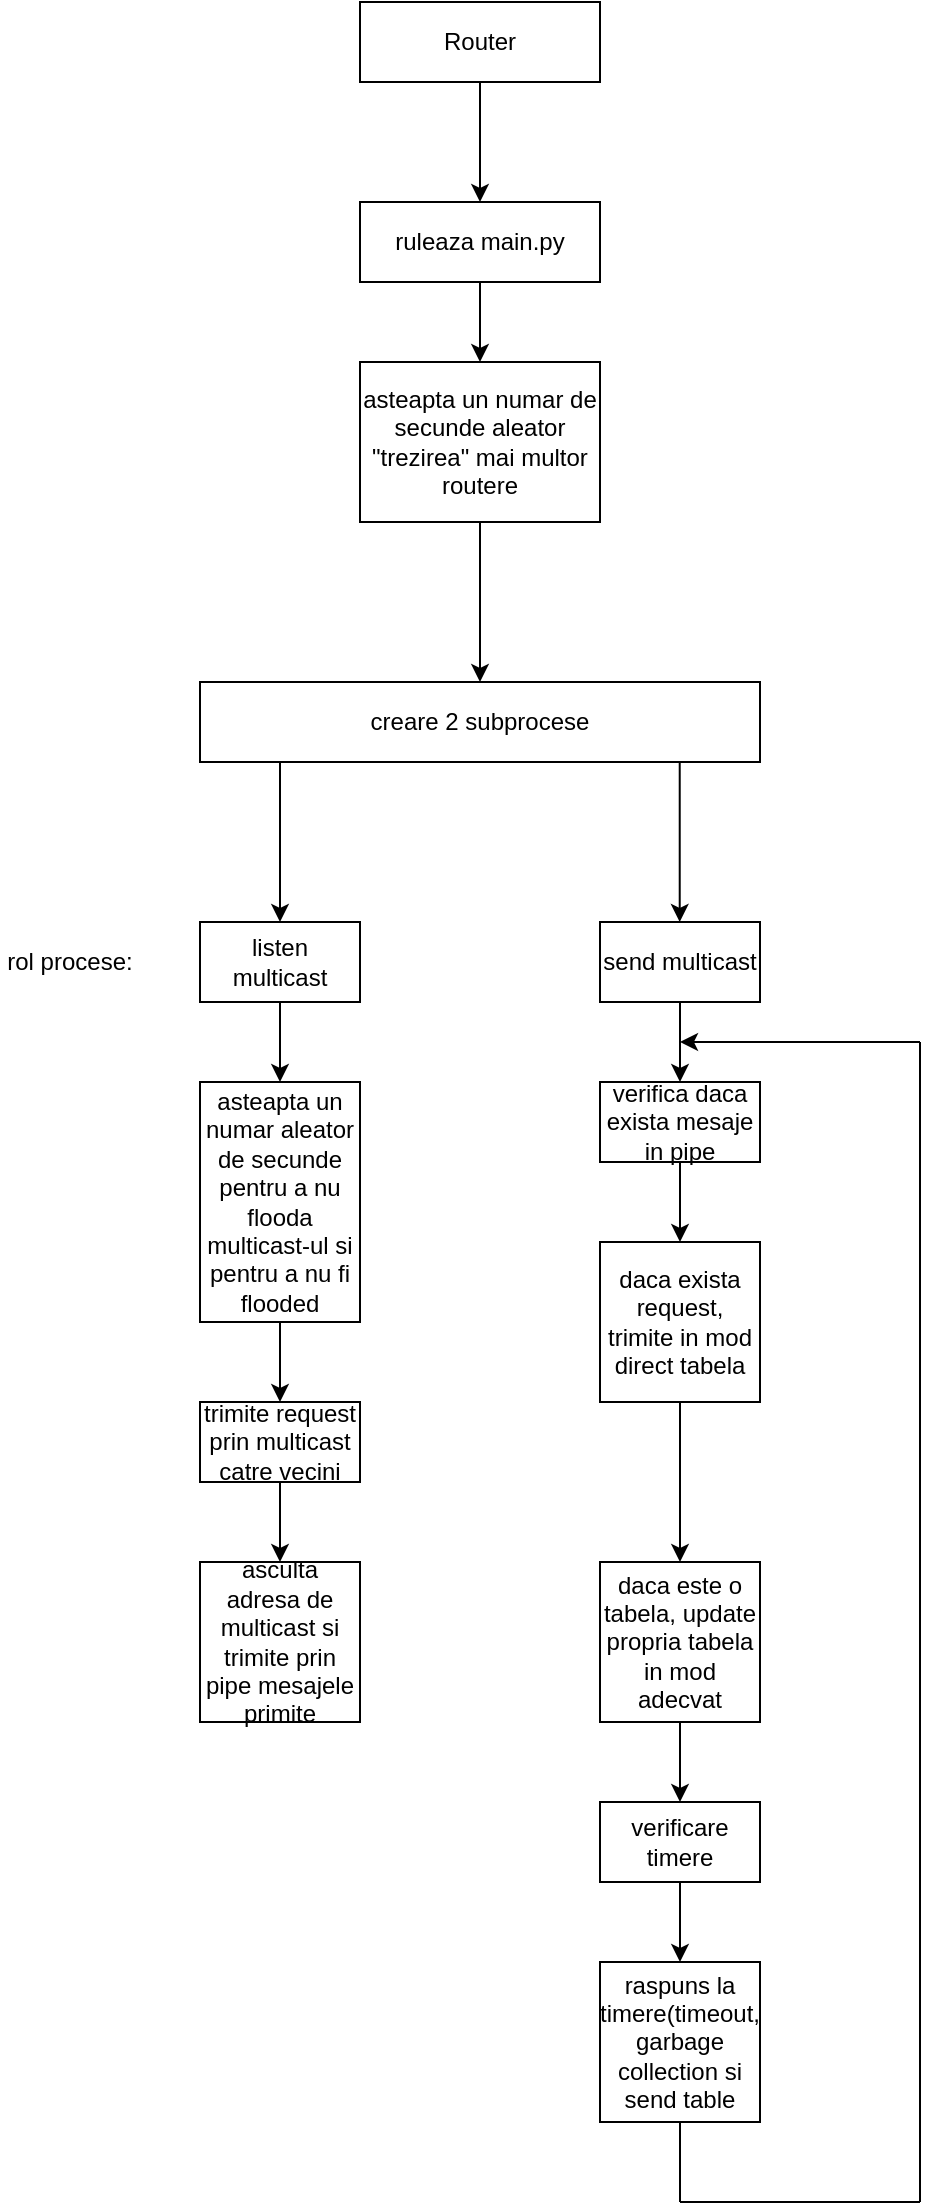 <mxfile version="24.8.4">
  <diagram name="Page-1" id="0eYPDyYmNmTFAocLTI0m">
    <mxGraphModel dx="1346" dy="1842" grid="1" gridSize="10" guides="1" tooltips="1" connect="1" arrows="1" fold="1" page="1" pageScale="1" pageWidth="850" pageHeight="1100" math="0" shadow="0">
      <root>
        <mxCell id="0" />
        <mxCell id="1" parent="0" />
        <mxCell id="gSLHVhgXF4MJ-gGoYyj0-1" value="Router" style="rounded=0;whiteSpace=wrap;html=1;" parent="1" vertex="1">
          <mxGeometry x="120" y="-140" width="120" height="40" as="geometry" />
        </mxCell>
        <mxCell id="gSLHVhgXF4MJ-gGoYyj0-5" value="creare 2 subprocese" style="rounded=0;whiteSpace=wrap;html=1;" parent="1" vertex="1">
          <mxGeometry x="40" y="200" width="280" height="40" as="geometry" />
        </mxCell>
        <mxCell id="gSLHVhgXF4MJ-gGoYyj0-6" value="" style="endArrow=classic;html=1;rounded=0;exitX=0.25;exitY=1;exitDx=0;exitDy=0;" parent="1" edge="1">
          <mxGeometry width="50" height="50" relative="1" as="geometry">
            <mxPoint x="80" y="240" as="sourcePoint" />
            <mxPoint x="80" y="320" as="targetPoint" />
          </mxGeometry>
        </mxCell>
        <mxCell id="gSLHVhgXF4MJ-gGoYyj0-7" value="" style="endArrow=classic;html=1;rounded=0;exitX=0.75;exitY=1;exitDx=0;exitDy=0;" parent="1" edge="1">
          <mxGeometry width="50" height="50" relative="1" as="geometry">
            <mxPoint x="279.86" y="240" as="sourcePoint" />
            <mxPoint x="279.86" y="320" as="targetPoint" />
          </mxGeometry>
        </mxCell>
        <mxCell id="gSLHVhgXF4MJ-gGoYyj0-8" value="listen multicast" style="rounded=0;whiteSpace=wrap;html=1;" parent="1" vertex="1">
          <mxGeometry x="40" y="320" width="80" height="40" as="geometry" />
        </mxCell>
        <mxCell id="gSLHVhgXF4MJ-gGoYyj0-9" value="send multicast" style="rounded=0;whiteSpace=wrap;html=1;" parent="1" vertex="1">
          <mxGeometry x="240" y="320" width="80" height="40" as="geometry" />
        </mxCell>
        <mxCell id="gSLHVhgXF4MJ-gGoYyj0-11" value="" style="endArrow=classic;html=1;rounded=0;exitX=0.5;exitY=1;exitDx=0;exitDy=0;" parent="1" source="gSLHVhgXF4MJ-gGoYyj0-8" edge="1">
          <mxGeometry width="50" height="50" relative="1" as="geometry">
            <mxPoint x="160" y="310" as="sourcePoint" />
            <mxPoint x="80" y="400" as="targetPoint" />
          </mxGeometry>
        </mxCell>
        <mxCell id="gSLHVhgXF4MJ-gGoYyj0-12" value="asteapta un numar aleator de secunde pentru a nu flooda multicast-ul si pentru a nu fi flooded" style="rounded=0;whiteSpace=wrap;html=1;" parent="1" vertex="1">
          <mxGeometry x="40" y="400" width="80" height="120" as="geometry" />
        </mxCell>
        <mxCell id="gSLHVhgXF4MJ-gGoYyj0-13" value="rol procese:" style="text;html=1;align=center;verticalAlign=middle;whiteSpace=wrap;rounded=0;" parent="1" vertex="1">
          <mxGeometry x="-60" y="325" width="70" height="30" as="geometry" />
        </mxCell>
        <mxCell id="gSLHVhgXF4MJ-gGoYyj0-14" value="" style="endArrow=classic;html=1;rounded=0;exitX=0.5;exitY=1;exitDx=0;exitDy=0;" parent="1" source="gSLHVhgXF4MJ-gGoYyj0-12" edge="1">
          <mxGeometry width="50" height="50" relative="1" as="geometry">
            <mxPoint x="150" y="380" as="sourcePoint" />
            <mxPoint x="80" y="560" as="targetPoint" />
          </mxGeometry>
        </mxCell>
        <mxCell id="gSLHVhgXF4MJ-gGoYyj0-15" value="trimite request prin multicast catre vecini" style="rounded=0;whiteSpace=wrap;html=1;" parent="1" vertex="1">
          <mxGeometry x="40" y="560" width="80" height="40" as="geometry" />
        </mxCell>
        <mxCell id="gSLHVhgXF4MJ-gGoYyj0-16" value="" style="endArrow=classic;html=1;rounded=0;exitX=0.5;exitY=1;exitDx=0;exitDy=0;" parent="1" source="gSLHVhgXF4MJ-gGoYyj0-15" edge="1">
          <mxGeometry width="50" height="50" relative="1" as="geometry">
            <mxPoint x="150" y="440" as="sourcePoint" />
            <mxPoint x="80" y="640" as="targetPoint" />
          </mxGeometry>
        </mxCell>
        <mxCell id="gSLHVhgXF4MJ-gGoYyj0-17" value="asculta adresa de multicast si trimite prin pipe mesajele primite" style="rounded=0;whiteSpace=wrap;html=1;" parent="1" vertex="1">
          <mxGeometry x="40" y="640" width="80" height="80" as="geometry" />
        </mxCell>
        <mxCell id="gSLHVhgXF4MJ-gGoYyj0-18" value="" style="endArrow=classic;html=1;rounded=0;exitX=0.5;exitY=1;exitDx=0;exitDy=0;" parent="1" source="gSLHVhgXF4MJ-gGoYyj0-9" edge="1">
          <mxGeometry width="50" height="50" relative="1" as="geometry">
            <mxPoint x="120" y="560" as="sourcePoint" />
            <mxPoint x="280" y="400" as="targetPoint" />
          </mxGeometry>
        </mxCell>
        <mxCell id="gSLHVhgXF4MJ-gGoYyj0-19" value="verifica daca exista mesaje in pipe" style="rounded=0;whiteSpace=wrap;html=1;" parent="1" vertex="1">
          <mxGeometry x="240" y="400" width="80" height="40" as="geometry" />
        </mxCell>
        <mxCell id="gSLHVhgXF4MJ-gGoYyj0-20" value="" style="endArrow=classic;html=1;rounded=0;exitX=0.5;exitY=1;exitDx=0;exitDy=0;" parent="1" source="gSLHVhgXF4MJ-gGoYyj0-19" edge="1">
          <mxGeometry width="50" height="50" relative="1" as="geometry">
            <mxPoint x="200" y="520" as="sourcePoint" />
            <mxPoint x="280" y="480" as="targetPoint" />
          </mxGeometry>
        </mxCell>
        <mxCell id="gSLHVhgXF4MJ-gGoYyj0-23" value="daca exista request, trimite in mod direct tabela" style="rounded=0;whiteSpace=wrap;html=1;" parent="1" vertex="1">
          <mxGeometry x="240" y="480" width="80" height="80" as="geometry" />
        </mxCell>
        <mxCell id="gSLHVhgXF4MJ-gGoYyj0-25" value="" style="endArrow=classic;html=1;rounded=0;exitX=0.5;exitY=1;exitDx=0;exitDy=0;" parent="1" source="gSLHVhgXF4MJ-gGoYyj0-23" edge="1">
          <mxGeometry width="50" height="50" relative="1" as="geometry">
            <mxPoint x="270" y="600" as="sourcePoint" />
            <mxPoint x="280" y="640" as="targetPoint" />
          </mxGeometry>
        </mxCell>
        <mxCell id="gSLHVhgXF4MJ-gGoYyj0-26" value="daca este o tabela, update propria tabela in mod adecvat" style="rounded=0;whiteSpace=wrap;html=1;" parent="1" vertex="1">
          <mxGeometry x="240" y="640" width="80" height="80" as="geometry" />
        </mxCell>
        <mxCell id="gSLHVhgXF4MJ-gGoYyj0-27" value="verificare timere" style="rounded=0;whiteSpace=wrap;html=1;" parent="1" vertex="1">
          <mxGeometry x="240" y="760" width="80" height="40" as="geometry" />
        </mxCell>
        <mxCell id="gSLHVhgXF4MJ-gGoYyj0-28" value="raspuns la timere(timeout, garbage collection si send table" style="rounded=0;whiteSpace=wrap;html=1;" parent="1" vertex="1">
          <mxGeometry x="240" y="840" width="80" height="80" as="geometry" />
        </mxCell>
        <mxCell id="gSLHVhgXF4MJ-gGoYyj0-29" value="" style="endArrow=classic;html=1;rounded=0;exitX=0.5;exitY=1;exitDx=0;exitDy=0;entryX=0.5;entryY=0;entryDx=0;entryDy=0;" parent="1" source="gSLHVhgXF4MJ-gGoYyj0-26" target="gSLHVhgXF4MJ-gGoYyj0-27" edge="1">
          <mxGeometry width="50" height="50" relative="1" as="geometry">
            <mxPoint x="150" y="750" as="sourcePoint" />
            <mxPoint x="190" y="780" as="targetPoint" />
          </mxGeometry>
        </mxCell>
        <mxCell id="gSLHVhgXF4MJ-gGoYyj0-30" value="" style="endArrow=classic;html=1;rounded=0;exitX=0.5;exitY=1;exitDx=0;exitDy=0;entryX=0.5;entryY=0;entryDx=0;entryDy=0;" parent="1" source="gSLHVhgXF4MJ-gGoYyj0-27" target="gSLHVhgXF4MJ-gGoYyj0-28" edge="1">
          <mxGeometry width="50" height="50" relative="1" as="geometry">
            <mxPoint x="170" y="870" as="sourcePoint" />
            <mxPoint x="190" y="800" as="targetPoint" />
          </mxGeometry>
        </mxCell>
        <mxCell id="gSLHVhgXF4MJ-gGoYyj0-32" value="" style="endArrow=none;html=1;rounded=0;exitX=0.5;exitY=1;exitDx=0;exitDy=0;" parent="1" source="gSLHVhgXF4MJ-gGoYyj0-28" edge="1">
          <mxGeometry width="50" height="50" relative="1" as="geometry">
            <mxPoint x="170" y="690" as="sourcePoint" />
            <mxPoint x="280" y="960" as="targetPoint" />
          </mxGeometry>
        </mxCell>
        <mxCell id="gSLHVhgXF4MJ-gGoYyj0-33" value="" style="endArrow=none;html=1;rounded=0;" parent="1" edge="1">
          <mxGeometry width="50" height="50" relative="1" as="geometry">
            <mxPoint x="280" y="960" as="sourcePoint" />
            <mxPoint x="400" y="960" as="targetPoint" />
          </mxGeometry>
        </mxCell>
        <mxCell id="gSLHVhgXF4MJ-gGoYyj0-34" value="" style="endArrow=none;html=1;rounded=0;" parent="1" edge="1">
          <mxGeometry width="50" height="50" relative="1" as="geometry">
            <mxPoint x="400" y="960" as="sourcePoint" />
            <mxPoint x="400" y="380" as="targetPoint" />
          </mxGeometry>
        </mxCell>
        <mxCell id="gSLHVhgXF4MJ-gGoYyj0-35" value="" style="endArrow=classic;html=1;rounded=0;" parent="1" edge="1">
          <mxGeometry width="50" height="50" relative="1" as="geometry">
            <mxPoint x="400" y="380" as="sourcePoint" />
            <mxPoint x="280" y="380" as="targetPoint" />
          </mxGeometry>
        </mxCell>
        <mxCell id="gSLHVhgXF4MJ-gGoYyj0-37" value="" style="endArrow=classic;html=1;rounded=0;exitX=0.5;exitY=1;exitDx=0;exitDy=0;" parent="1" source="gSLHVhgXF4MJ-gGoYyj0-1" target="gSLHVhgXF4MJ-gGoYyj0-38" edge="1">
          <mxGeometry width="50" height="50" relative="1" as="geometry">
            <mxPoint x="230" y="200" as="sourcePoint" />
            <mxPoint x="180" y="-40" as="targetPoint" />
          </mxGeometry>
        </mxCell>
        <mxCell id="gSLHVhgXF4MJ-gGoYyj0-38" value="ruleaza main.py" style="rounded=0;whiteSpace=wrap;html=1;" parent="1" vertex="1">
          <mxGeometry x="120" y="-40" width="120" height="40" as="geometry" />
        </mxCell>
        <mxCell id="gSLHVhgXF4MJ-gGoYyj0-40" style="edgeStyle=orthogonalEdgeStyle;rounded=0;orthogonalLoop=1;jettySize=auto;html=1;exitX=0.5;exitY=1;exitDx=0;exitDy=0;" parent="1" source="gSLHVhgXF4MJ-gGoYyj0-38" target="gSLHVhgXF4MJ-gGoYyj0-38" edge="1">
          <mxGeometry relative="1" as="geometry" />
        </mxCell>
        <mxCell id="gSLHVhgXF4MJ-gGoYyj0-41" value="asteapta un numar de secunde aleator &quot;trezirea&quot; mai multor routere" style="rounded=0;whiteSpace=wrap;html=1;" parent="1" vertex="1">
          <mxGeometry x="120" y="40" width="120" height="80" as="geometry" />
        </mxCell>
        <mxCell id="gSLHVhgXF4MJ-gGoYyj0-42" value="" style="endArrow=classic;html=1;rounded=0;exitX=0.5;exitY=1;exitDx=0;exitDy=0;entryX=0.5;entryY=0;entryDx=0;entryDy=0;" parent="1" source="gSLHVhgXF4MJ-gGoYyj0-38" target="gSLHVhgXF4MJ-gGoYyj0-41" edge="1">
          <mxGeometry width="50" height="50" relative="1" as="geometry">
            <mxPoint x="280" y="60" as="sourcePoint" />
            <mxPoint x="330" y="100" as="targetPoint" />
          </mxGeometry>
        </mxCell>
        <mxCell id="gSLHVhgXF4MJ-gGoYyj0-43" value="" style="endArrow=classic;html=1;rounded=0;exitX=0.5;exitY=1;exitDx=0;exitDy=0;entryX=0.5;entryY=0;entryDx=0;entryDy=0;" parent="1" source="gSLHVhgXF4MJ-gGoYyj0-41" target="gSLHVhgXF4MJ-gGoYyj0-5" edge="1">
          <mxGeometry width="50" height="50" relative="1" as="geometry">
            <mxPoint x="230" y="200" as="sourcePoint" />
            <mxPoint x="320" y="130" as="targetPoint" />
          </mxGeometry>
        </mxCell>
      </root>
    </mxGraphModel>
  </diagram>
</mxfile>
